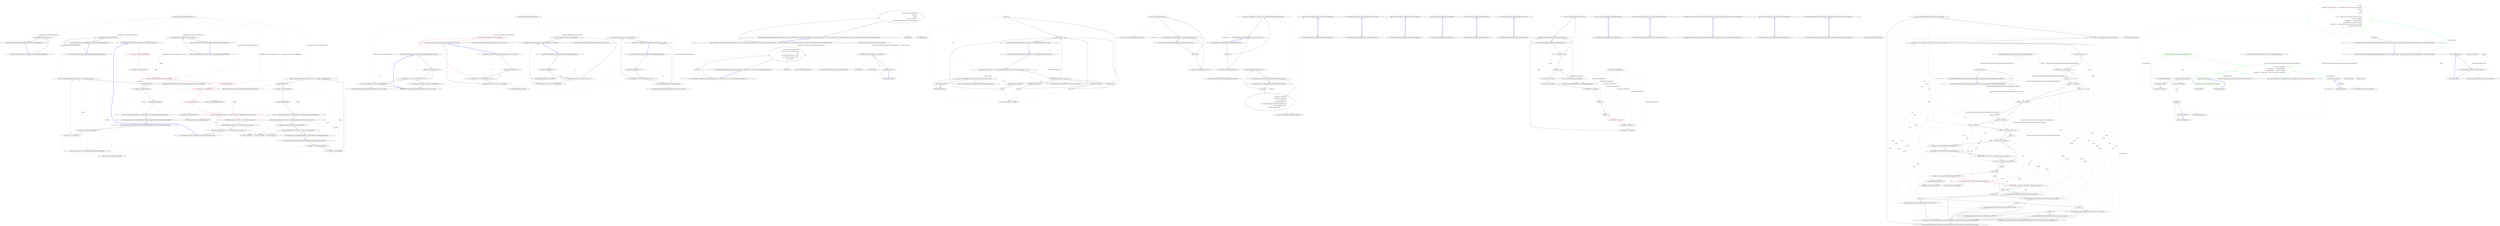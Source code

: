 digraph  {
n52 [label="CommandLine.Tests.Text.VerbsHelpTextFixture", span=""];
n0 [cluster="CommandLine.Tests.Text.VerbsHelpTextFixture.FailedParsingPrintsHelpIndex()", label="Entry CommandLine.Tests.Text.VerbsHelpTextFixture.FailedParsingPrintsHelpIndex()", span="42-42"];
n1 [cluster="CommandLine.Tests.Text.VerbsHelpTextFixture.FailedParsingPrintsHelpIndex()", label="DoCoreTestForIndex(new string[] {})", span="44-44"];
n2 [cluster="CommandLine.Tests.Text.VerbsHelpTextFixture.FailedParsingPrintsHelpIndex()", label="Exit CommandLine.Tests.Text.VerbsHelpTextFixture.FailedParsingPrintsHelpIndex()", span="42-42"];
n3 [cluster="CommandLine.Tests.Text.VerbsHelpTextFixture.DoCoreTestForIndex(string[])", label="Entry CommandLine.Tests.Text.VerbsHelpTextFixture.DoCoreTestForIndex(string[])", span="93-93"];
n4 [cluster="CommandLine.Tests.Text.VerbsHelpTextFixture.RequestingHelpPrintsHelpIndex()", label="Entry CommandLine.Tests.Text.VerbsHelpTextFixture.RequestingHelpPrintsHelpIndex()", span="48-48"];
n5 [cluster="CommandLine.Tests.Text.VerbsHelpTextFixture.RequestingHelpPrintsHelpIndex()", label="DoCoreTestForIndex(new string[] {''help''})", span="50-50"];
n6 [cluster="CommandLine.Tests.Text.VerbsHelpTextFixture.RequestingHelpPrintsHelpIndex()", label="Exit CommandLine.Tests.Text.VerbsHelpTextFixture.RequestingHelpPrintsHelpIndex()", span="48-48"];
n7 [cluster="CommandLine.Tests.Text.VerbsHelpTextFixture.RequestingBadHelpPrintsHelpIndex()", label="Entry CommandLine.Tests.Text.VerbsHelpTextFixture.RequestingBadHelpPrintsHelpIndex()", span="54-54"];
n8 [cluster="CommandLine.Tests.Text.VerbsHelpTextFixture.RequestingBadHelpPrintsHelpIndex()", label="DoCoreTestForIndex(new string[] { ''help'', ''undefined'' })", span="56-56"];
n9 [cluster="CommandLine.Tests.Text.VerbsHelpTextFixture.RequestingBadHelpPrintsHelpIndex()", label="Exit CommandLine.Tests.Text.VerbsHelpTextFixture.RequestingBadHelpPrintsHelpIndex()", span="54-54"];
n10 [cluster="CommandLine.Tests.Text.VerbsHelpTextFixture.FailedVerbParsingPrintsParticularHelpScreen()", label="Entry CommandLine.Tests.Text.VerbsHelpTextFixture.FailedVerbParsingPrintsParticularHelpScreen()", span="60-60"];
n11 [cluster="CommandLine.Tests.Text.VerbsHelpTextFixture.FailedVerbParsingPrintsParticularHelpScreen()", label="var options = new OptionsWithVerbsHelp()", span="62-62"];
n12 [cluster="CommandLine.Tests.Text.VerbsHelpTextFixture.FailedVerbParsingPrintsParticularHelpScreen()", label="var testWriter = new StringWriter()", span="63-63"];
n22 [cluster="CommandLine.Tests.Mocks.OptionsWithVerbsHelp.OptionsWithVerbsHelp()", label="Entry CommandLine.Tests.Mocks.OptionsWithVerbsHelp.OptionsWithVerbsHelp()", span="80-80"];
n13 [cluster="CommandLine.Tests.Text.VerbsHelpTextFixture.FailedVerbParsingPrintsParticularHelpScreen()", label="Result = Parser.ParseArguments(new string[] { ''clone'', ''--no_hardlinks'' }, options, testWriter)", span="64-64"];
n23 [cluster="System.IO.StringWriter.StringWriter()", label="Entry System.IO.StringWriter.StringWriter()", span="0-0"];
n15 [cluster="CommandLine.Tests.Text.VerbsHelpTextFixture.FailedVerbParsingPrintsParticularHelpScreen()", label="var helpText = testWriter.ToString()", span="68-68"];
n14 [cluster="CommandLine.Tests.Text.VerbsHelpTextFixture.FailedVerbParsingPrintsParticularHelpScreen()", label="ResultShouldBeFalse()", span="66-66"];
n24 [cluster="CommandLine.ICommandLineParser.ParseArguments(string[], object, System.IO.TextWriter)", label="Entry CommandLine.ICommandLineParser.ParseArguments(string[], object, System.IO.TextWriter)", span="72-72"];
n25 [cluster="CommandLine.Tests.CommandLineParserBaseFixture.ResultShouldBeFalse()", label="Entry CommandLine.Tests.CommandLineParserBaseFixture.ResultShouldBeFalse()", span="64-64"];
n16 [cluster="CommandLine.Tests.Text.VerbsHelpTextFixture.FailedVerbParsingPrintsParticularHelpScreen()", label="Console.WriteLine(helpText)", span="69-69"];
n26 [cluster="System.IO.StringWriter.ToString()", label="Entry System.IO.StringWriter.ToString()", span="0-0"];
n17 [cluster="CommandLine.Tests.Text.VerbsHelpTextFixture.FailedVerbParsingPrintsParticularHelpScreen()", label="var lines = helpText.Split(new string[] { Environment.NewLine }, StringSplitOptions.RemoveEmptyEntries)", span="70-70"];
n27 [cluster="System.Console.WriteLine(string)", label="Entry System.Console.WriteLine(string)", span="0-0"];
n18 [cluster="CommandLine.Tests.Text.VerbsHelpTextFixture.FailedVerbParsingPrintsParticularHelpScreen()", label="lines[5].Trim().Should().Equal(''--no-hardlinks    Optimize the cloning process from a repository on a local'')", span="72-72"];
n28 [cluster="string.Split(string[], System.StringSplitOptions)", label="Entry string.Split(string[], System.StringSplitOptions)", span="0-0"];
n19 [cluster="CommandLine.Tests.Text.VerbsHelpTextFixture.FailedVerbParsingPrintsParticularHelpScreen()", label="lines[6].Trim().Should().Equal(''filesystem by copying files.'')", span="73-73"];
n20 [cluster="CommandLine.Tests.Text.VerbsHelpTextFixture.FailedVerbParsingPrintsParticularHelpScreen()", label="lines[7].Trim().Should().Equal(''-q, --quiet       Suppress summary message.'')", span="74-74"];
n29 [cluster="string.Trim()", label="Entry string.Trim()", span="0-0"];
n30 [cluster="Unk.Should", label="Entry Unk.Should", span=""];
n31 [cluster="Unk.Equal", label="Entry Unk.Equal", span=""];
n21 [cluster="CommandLine.Tests.Text.VerbsHelpTextFixture.FailedVerbParsingPrintsParticularHelpScreen()", label="Exit CommandLine.Tests.Text.VerbsHelpTextFixture.FailedVerbParsingPrintsParticularHelpScreen()", span="60-60"];
n32 [cluster="CommandLine.Tests.Text.VerbsHelpTextFixture.RequestingHelpOfParticularVerbWithoutInstanceShouldWork()", label="Entry CommandLine.Tests.Text.VerbsHelpTextFixture.RequestingHelpOfParticularVerbWithoutInstanceShouldWork()", span="79-79"];
n33 [cluster="CommandLine.Tests.Text.VerbsHelpTextFixture.RequestingHelpOfParticularVerbWithoutInstanceShouldWork()", label="var options = new OptionsWithVerbsHelp()", span="81-81"];
n34 [cluster="CommandLine.Tests.Text.VerbsHelpTextFixture.RequestingHelpOfParticularVerbWithoutInstanceShouldWork()", label="var testWriter = new StringWriter()", span="82-82"];
n35 [cluster="CommandLine.Tests.Text.VerbsHelpTextFixture.RequestingHelpOfParticularVerbWithoutInstanceShouldWork()", label="Result = Parser.ParseArguments(new string[] {''help'', ''add''}, options, testWriter)", span="83-83"];
n37 [cluster="CommandLine.Tests.Text.VerbsHelpTextFixture.RequestingHelpOfParticularVerbWithoutInstanceShouldWork()", label="var helpText = testWriter.ToString()", span="87-87"];
n36 [cluster="CommandLine.Tests.Text.VerbsHelpTextFixture.RequestingHelpOfParticularVerbWithoutInstanceShouldWork()", label="ResultShouldBeFalse()", span="85-85"];
n38 [cluster="CommandLine.Tests.Text.VerbsHelpTextFixture.RequestingHelpOfParticularVerbWithoutInstanceShouldWork()", label="Console.WriteLine(helpText)", span="88-88"];
n39 [cluster="CommandLine.Tests.Text.VerbsHelpTextFixture.RequestingHelpOfParticularVerbWithoutInstanceShouldWork()", label="var lines = helpText.Split(new string[] { Environment.NewLine }, StringSplitOptions.RemoveEmptyEntries)", span="89-89"];
n40 [cluster="CommandLine.Tests.Text.VerbsHelpTextFixture.RequestingHelpOfParticularVerbWithoutInstanceShouldWork()", label="Exit CommandLine.Tests.Text.VerbsHelpTextFixture.RequestingHelpOfParticularVerbWithoutInstanceShouldWork()", span="79-79"];
n41 [cluster="CommandLine.Tests.Text.VerbsHelpTextFixture.DoCoreTestForIndex(string[])", color=red, community=0, label="29: var options = new OptionsWithVerbsHelp()", span="95-95"];
n43 [cluster="CommandLine.Tests.Text.VerbsHelpTextFixture.DoCoreTestForIndex(string[])", color=red, community=0, label="17: Result = Parser.ParseArguments(args, options, testWriter)", span="97-97"];
n42 [cluster="CommandLine.Tests.Text.VerbsHelpTextFixture.DoCoreTestForIndex(string[])", label="var testWriter = new StringWriter()", span="96-96"];
n45 [cluster="CommandLine.Tests.Text.VerbsHelpTextFixture.DoCoreTestForIndex(string[])", color=red, community=0, label="29: var helpText = testWriter.ToString()", span="101-101"];
n44 [cluster="CommandLine.Tests.Text.VerbsHelpTextFixture.DoCoreTestForIndex(string[])", color=red, community=0, label="29: ResultShouldBeFalse()", span="99-99"];
n46 [cluster="CommandLine.Tests.Text.VerbsHelpTextFixture.DoCoreTestForIndex(string[])", color=red, community=0, label="29: Console.WriteLine(helpText)", span="102-102"];
n47 [cluster="CommandLine.Tests.Text.VerbsHelpTextFixture.DoCoreTestForIndex(string[])", color=red, community=0, label="1: var lines = helpText.Split(new string[] { Environment.NewLine }, StringSplitOptions.RemoveEmptyEntries)", span="103-103"];
n48 [cluster="CommandLine.Tests.Text.VerbsHelpTextFixture.DoCoreTestForIndex(string[])", label="lines[5].Trim().Should().Equal(''add       Add file contents to the index.'')", span="105-105"];
n49 [cluster="CommandLine.Tests.Text.VerbsHelpTextFixture.DoCoreTestForIndex(string[])", label="lines[6].Trim().Should().Equal(''commit    Record changes to the repository.'')", span="106-106"];
n50 [cluster="CommandLine.Tests.Text.VerbsHelpTextFixture.DoCoreTestForIndex(string[])", label="lines[7].Trim().Should().Equal(''clone     Clone a repository into a new directory.'')", span="107-107"];
n51 [cluster="CommandLine.Tests.Text.VerbsHelpTextFixture.DoCoreTestForIndex(string[])", label="Exit CommandLine.Tests.Text.VerbsHelpTextFixture.DoCoreTestForIndex(string[])", span="93-93"];
m0_23 [cluster="Humanizer.Configuration.RomanianFormatter.DateHumanize__minutes_ago(int)", file="FakeOptionsWithSequenceAndSeparator.cs", label="Entry Humanizer.Configuration.RomanianFormatter.DateHumanize__minutes_ago(int)", span="42-42"];
m0_24 [cluster="Humanizer.Configuration.RomanianFormatter.DateHumanize__minutes_ago(int)", file="FakeOptionsWithSequenceAndSeparator.cs", label="Debug.Assert(numberOfMinutes > 1)", span="44-44"];
m0_25 [cluster="Humanizer.Configuration.RomanianFormatter.DateHumanize__minutes_ago(int)", file="FakeOptionsWithSequenceAndSeparator.cs", label="0 < numberOfMinutes % 100 && numberOfMinutes % 100 < 20", span="46-46"];
m0_26 [cluster="Humanizer.Configuration.RomanianFormatter.DateHumanize__minutes_ago(int)", file="FakeOptionsWithSequenceAndSeparator.cs", label="return base.DateHumanize__minutes_ago(numberOfMinutes);", span="48-48"];
m0_27 [cluster="Humanizer.Configuration.RomanianFormatter.DateHumanize__minutes_ago(int)", file="FakeOptionsWithSequenceAndSeparator.cs", label="return string.Format(''acum {0} de minute'', numberOfMinutes);", span="51-51"];
m0_28 [cluster="Humanizer.Configuration.RomanianFormatter.DateHumanize__minutes_ago(int)", file="FakeOptionsWithSequenceAndSeparator.cs", label="Exit Humanizer.Configuration.RomanianFormatter.DateHumanize__minutes_ago(int)", span="42-42"];
m0_22 [cluster="Humanizer.Configuration.DefaultFormatter.DateHumanize__hours_ago(int)", file="FakeOptionsWithSequenceAndSeparator.cs", label="Entry Humanizer.Configuration.DefaultFormatter.DateHumanize__hours_ago(int)", span="11-11"];
m0_7 [cluster="Humanizer.Configuration.DefaultFormatter.DateHumanize__years_ago(int)", file="FakeOptionsWithSequenceAndSeparator.cs", label="Entry Humanizer.Configuration.DefaultFormatter.DateHumanize__years_ago(int)", span="31-31"];
m0_29 [cluster="Humanizer.Configuration.DefaultFormatter.DateHumanize__minutes_ago(int)", file="FakeOptionsWithSequenceAndSeparator.cs", label="Entry Humanizer.Configuration.DefaultFormatter.DateHumanize__minutes_ago(int)", span="16-16"];
m0_9 [cluster="Humanizer.Configuration.RomanianFormatter.DateHumanize__days_ago(int)", file="FakeOptionsWithSequenceAndSeparator.cs", label="Entry Humanizer.Configuration.RomanianFormatter.DateHumanize__days_ago(int)", span="18-18"];
m0_10 [cluster="Humanizer.Configuration.RomanianFormatter.DateHumanize__days_ago(int)", file="FakeOptionsWithSequenceAndSeparator.cs", label="Debug.Assert(numberOfDays > 1)", span="20-20"];
m0_11 [cluster="Humanizer.Configuration.RomanianFormatter.DateHumanize__days_ago(int)", file="FakeOptionsWithSequenceAndSeparator.cs", label="0 < numberOfDays % 100 && numberOfDays % 100 < 20", span="22-22"];
m0_12 [cluster="Humanizer.Configuration.RomanianFormatter.DateHumanize__days_ago(int)", file="FakeOptionsWithSequenceAndSeparator.cs", label="return base.DateHumanize__days_ago(numberOfDays);", span="24-24"];
m0_13 [cluster="Humanizer.Configuration.RomanianFormatter.DateHumanize__days_ago(int)", file="FakeOptionsWithSequenceAndSeparator.cs", label="return string.Format(''acum {0} de zile'', numberOfDays);", span="27-27"];
m0_14 [cluster="Humanizer.Configuration.RomanianFormatter.DateHumanize__days_ago(int)", file="FakeOptionsWithSequenceAndSeparator.cs", label="Exit Humanizer.Configuration.RomanianFormatter.DateHumanize__days_ago(int)", span="18-18"];
m0_15 [cluster="Humanizer.Configuration.DefaultFormatter.DateHumanize__days_ago(int)", file="FakeOptionsWithSequenceAndSeparator.cs", label="Entry Humanizer.Configuration.DefaultFormatter.DateHumanize__days_ago(int)", span="6-6"];
m0_8 [cluster="string.Format(string, object)", file="FakeOptionsWithSequenceAndSeparator.cs", label="Entry string.Format(string, object)", span="0-0"];
m0_0 [cluster="Humanizer.Configuration.RomanianFormatter.DateHumanize__years_ago(int)", file="FakeOptionsWithSequenceAndSeparator.cs", label="Entry Humanizer.Configuration.RomanianFormatter.DateHumanize__years_ago(int)", span="6-6"];
m0_1 [cluster="Humanizer.Configuration.RomanianFormatter.DateHumanize__years_ago(int)", file="FakeOptionsWithSequenceAndSeparator.cs", label="Debug.Assert(numberOfYears > 1)", span="8-8"];
m0_2 [cluster="Humanizer.Configuration.RomanianFormatter.DateHumanize__years_ago(int)", file="FakeOptionsWithSequenceAndSeparator.cs", label="0 < numberOfYears % 100 && numberOfYears % 100 < 20", span="10-10"];
m0_3 [cluster="Humanizer.Configuration.RomanianFormatter.DateHumanize__years_ago(int)", color=red, community=0, file="FakeOptionsWithSequenceAndSeparator.cs", label="25: return base.DateHumanize__years_ago(numberOfYears);", span="12-12"];
m0_4 [cluster="Humanizer.Configuration.RomanianFormatter.DateHumanize__years_ago(int)", file="FakeOptionsWithSequenceAndSeparator.cs", label="return string.Format(''acum {0} de ani'', numberOfYears);", span="15-15"];
m0_5 [cluster="Humanizer.Configuration.RomanianFormatter.DateHumanize__years_ago(int)", file="FakeOptionsWithSequenceAndSeparator.cs", label="Exit Humanizer.Configuration.RomanianFormatter.DateHumanize__years_ago(int)", span="6-6"];
m0_6 [cluster="System.Diagnostics.Debug.Assert(bool)", file="FakeOptionsWithSequenceAndSeparator.cs", label="Entry System.Diagnostics.Debug.Assert(bool)", span="0-0"];
m0_16 [cluster="Humanizer.Configuration.RomanianFormatter.DateHumanize__hours_ago(int)", file="FakeOptionsWithSequenceAndSeparator.cs", label="Entry Humanizer.Configuration.RomanianFormatter.DateHumanize__hours_ago(int)", span="30-30"];
m0_17 [cluster="Humanizer.Configuration.RomanianFormatter.DateHumanize__hours_ago(int)", file="FakeOptionsWithSequenceAndSeparator.cs", label="Debug.Assert(numberOfHours > 1)", span="32-32"];
m0_18 [cluster="Humanizer.Configuration.RomanianFormatter.DateHumanize__hours_ago(int)", file="FakeOptionsWithSequenceAndSeparator.cs", label="0 < numberOfHours%100 && numberOfHours%100 < 20", span="34-34"];
m0_19 [cluster="Humanizer.Configuration.RomanianFormatter.DateHumanize__hours_ago(int)", file="FakeOptionsWithSequenceAndSeparator.cs", label="return base.DateHumanize__hours_ago(numberOfHours);", span="36-36"];
m0_20 [cluster="Humanizer.Configuration.RomanianFormatter.DateHumanize__hours_ago(int)", file="FakeOptionsWithSequenceAndSeparator.cs", label="return string.Format(''acum {0} de ore'', numberOfHours);", span="39-39"];
m0_21 [cluster="Humanizer.Configuration.RomanianFormatter.DateHumanize__hours_ago(int)", file="FakeOptionsWithSequenceAndSeparator.cs", label="Exit Humanizer.Configuration.RomanianFormatter.DateHumanize__hours_ago(int)", span="30-30"];
m0_30 [file="FakeOptionsWithSequenceAndSeparator.cs", label="Humanizer.Configuration.RomanianFormatter", span=""];
m1_5 [cluster="Unk.>", file="HelpText.cs", label="Entry Unk.>", span=""];
m1_43 [cluster="System.Action<T>.Invoke(T)", file="HelpText.cs", label="Entry System.Action<T>.Invoke(T)", span="0-0"];
m1_6 [cluster="Unk.Any", file="HelpText.cs", label="Entry Unk.Any", span=""];
m1_23 [cluster="Unk.Where", file="HelpText.cs", label="Entry Unk.Where", span=""];
m1_29 [cluster="CommandLine.Core.ReflectionExtensions.SetValue<T>(System.Reflection.PropertyInfo, T, object)", file="HelpText.cs", label="Entry CommandLine.Core.ReflectionExtensions.SetValue<T>(System.Reflection.PropertyInfo, T, object)", span="55-55"];
m1_30 [cluster="CommandLine.Core.ReflectionExtensions.SetValue<T>(System.Reflection.PropertyInfo, T, object)", file="HelpText.cs", label="Action<Exception> fail = inner => { throw new ApplicationException(''Cannot set value to target instance.'', inner); }", span="57-57"];
m1_31 [cluster="CommandLine.Core.ReflectionExtensions.SetValue<T>(System.Reflection.PropertyInfo, T, object)", file="HelpText.cs", label="property.SetValue(instance, value, null)", span="61-61"];
m1_40 [cluster="CommandLine.Core.ReflectionExtensions.SetValue<T>(System.Reflection.PropertyInfo, T, object)", file="HelpText.cs", label="return instance;", span="80-80"];
m1_33 [cluster="CommandLine.Core.ReflectionExtensions.SetValue<T>(System.Reflection.PropertyInfo, T, object)", file="HelpText.cs", label="fail(e)", span="65-65"];
m1_35 [cluster="CommandLine.Core.ReflectionExtensions.SetValue<T>(System.Reflection.PropertyInfo, T, object)", file="HelpText.cs", label="fail(e)", span="69-69"];
m1_37 [cluster="CommandLine.Core.ReflectionExtensions.SetValue<T>(System.Reflection.PropertyInfo, T, object)", file="HelpText.cs", label="fail(e)", span="73-73"];
m1_39 [cluster="CommandLine.Core.ReflectionExtensions.SetValue<T>(System.Reflection.PropertyInfo, T, object)", file="HelpText.cs", label="fail(e)", span="77-77"];
m1_32 [cluster="CommandLine.Core.ReflectionExtensions.SetValue<T>(System.Reflection.PropertyInfo, T, object)", file="HelpText.cs", label=TargetException, span="63-63"];
m1_34 [cluster="CommandLine.Core.ReflectionExtensions.SetValue<T>(System.Reflection.PropertyInfo, T, object)", file="HelpText.cs", label=TargetParameterCountException, span="67-67"];
m1_36 [cluster="CommandLine.Core.ReflectionExtensions.SetValue<T>(System.Reflection.PropertyInfo, T, object)", file="HelpText.cs", label=MethodAccessException, span="71-71"];
m1_38 [cluster="CommandLine.Core.ReflectionExtensions.SetValue<T>(System.Reflection.PropertyInfo, T, object)", file="HelpText.cs", label=TargetInvocationException, span="75-75"];
m1_41 [cluster="CommandLine.Core.ReflectionExtensions.SetValue<T>(System.Reflection.PropertyInfo, T, object)", file="HelpText.cs", label="Exit CommandLine.Core.ReflectionExtensions.SetValue<T>(System.Reflection.PropertyInfo, T, object)", span="55-55"];
m1_47 [cluster="System.ApplicationException.ApplicationException(string, System.Exception)", file="HelpText.cs", label="Entry System.ApplicationException.ApplicationException(string, System.Exception)", span="0-0"];
m1_53 [cluster="System.Array.CreateInstance(System.Type, int)", file="HelpText.cs", label="Entry System.Array.CreateInstance(System.Type, int)", span="0-0"];
m1_7 [cluster="Unk.selector", file="HelpText.cs", label="Entry Unk.selector", span=""];
m1_44 [cluster="lambda expression", file="HelpText.cs", label="Entry lambda expression", span="57-57"];
m1_26 [cluster="lambda expression", file="HelpText.cs", label="specProp.Property.SetValue(current, selector(specProp))", span="52-52"];
m1_25 [cluster="lambda expression", file="HelpText.cs", label="Entry lambda expression", span="51-52"];
m1_27 [cluster="lambda expression", file="HelpText.cs", label="Exit lambda expression", span="51-52"];
m1_45 [cluster="lambda expression", file="HelpText.cs", label="throw new ApplicationException(''Cannot set value to target instance.'', inner);", span="57-57"];
m1_46 [cluster="lambda expression", file="HelpText.cs", label="Exit lambda expression", span="57-57"];
m1_42 [cluster="System.Reflection.PropertyInfo.SetValue(object, object, object[])", file="HelpText.cs", label="Entry System.Reflection.PropertyInfo.SetValue(object, object, object[])", span="0-0"];
m1_14 [cluster="System.Type.IsAssignableFrom(System.Type)", file="HelpText.cs", label="Entry System.Type.IsAssignableFrom(System.Type)", span="0-0"];
m1_3 [cluster="System.Type.GetProperties()", file="HelpText.cs", label="Entry System.Type.GetProperties()", span="0-0"];
m1_0 [cluster="CommandLine.Core.ReflectionExtensions.GetSpecifications<T>(System.Type, System.Func<System.Reflection.PropertyInfo, T>)", file="HelpText.cs", label="Entry CommandLine.Core.ReflectionExtensions.GetSpecifications<T>(System.Type, System.Func<System.Reflection.PropertyInfo, T>)", span="12-12"];
m1_1 [cluster="CommandLine.Core.ReflectionExtensions.GetSpecifications<T>(System.Type, System.Func<System.Reflection.PropertyInfo, T>)", file="HelpText.cs", label="return from pi in type.GetProperties()\r\n                   let attrs = pi.GetCustomAttributes(true)\r\n                   where\r\n                        attrs.OfType<OptionAttribute>().Any() ||\r\n                        attrs.OfType<ValueAttribute>().Any()\r\n                   select selector(pi);", span="14-19"];
m1_2 [cluster="CommandLine.Core.ReflectionExtensions.GetSpecifications<T>(System.Type, System.Func<System.Reflection.PropertyInfo, T>)", file="HelpText.cs", label="Exit CommandLine.Core.ReflectionExtensions.GetSpecifications<T>(System.Type, System.Func<System.Reflection.PropertyInfo, T>)", span="12-12"];
m1_4 [cluster="System.Reflection.MemberInfo.GetCustomAttributes(bool)", file="HelpText.cs", label="Entry System.Reflection.MemberInfo.GetCustomAttributes(bool)", span="0-0"];
m1_24 [cluster="Unk.Aggregate", file="HelpText.cs", label="Entry Unk.Aggregate", span=""];
m1_48 [cluster="CommandLine.Core.ReflectionExtensions.CreateEmptyArray(System.Type)", file="HelpText.cs", label="Entry CommandLine.Core.ReflectionExtensions.CreateEmptyArray(System.Type)", span="83-83"];
m1_49 [cluster="CommandLine.Core.ReflectionExtensions.CreateEmptyArray(System.Type)", file="HelpText.cs", label="type == null", span="85-85"];
m1_51 [cluster="CommandLine.Core.ReflectionExtensions.CreateEmptyArray(System.Type)", file="HelpText.cs", label="return Array.CreateInstance(type, 0);", span="87-87"];
m1_50 [cluster="CommandLine.Core.ReflectionExtensions.CreateEmptyArray(System.Type)", file="HelpText.cs", label="throw new ArgumentNullException(''type'');", span="85-85"];
m1_52 [cluster="CommandLine.Core.ReflectionExtensions.CreateEmptyArray(System.Type)", file="HelpText.cs", label="Exit CommandLine.Core.ReflectionExtensions.CreateEmptyArray(System.Type)", span="83-83"];
m1_20 [cluster="CommandLine.Core.ReflectionExtensions.SetProperties<T>(T, System.Collections.Generic.IEnumerable<CommandLine.Core.SpecificationProperty>, System.Func<CommandLine.Core.SpecificationProperty, bool>, System.Func<CommandLine.Core.SpecificationProperty, object>)", file="HelpText.cs", label="Entry CommandLine.Core.ReflectionExtensions.SetProperties<T>(T, System.Collections.Generic.IEnumerable<CommandLine.Core.SpecificationProperty>, System.Func<CommandLine.Core.SpecificationProperty, bool>, System.Func<CommandLine.Core.SpecificationProperty, object>)", span="42-42"];
m1_21 [cluster="CommandLine.Core.ReflectionExtensions.SetProperties<T>(T, System.Collections.Generic.IEnumerable<CommandLine.Core.SpecificationProperty>, System.Func<CommandLine.Core.SpecificationProperty, bool>, System.Func<CommandLine.Core.SpecificationProperty, object>)", file="HelpText.cs", label="return specProps.Where(predicate)\r\n                .Aggregate(\r\n                    instance,\r\n                    (current, specProp) =>\r\n                        specProp.Property.SetValue(current, selector(specProp)));", span="48-52"];
m1_22 [cluster="CommandLine.Core.ReflectionExtensions.SetProperties<T>(T, System.Collections.Generic.IEnumerable<CommandLine.Core.SpecificationProperty>, System.Func<CommandLine.Core.SpecificationProperty, bool>, System.Func<CommandLine.Core.SpecificationProperty, object>)", file="HelpText.cs", label="Exit CommandLine.Core.ReflectionExtensions.SetProperties<T>(T, System.Collections.Generic.IEnumerable<CommandLine.Core.SpecificationProperty>, System.Func<CommandLine.Core.SpecificationProperty, bool>, System.Func<CommandLine.Core.SpecificationProperty, object>)", span="42-42"];
m1_28 [cluster="Unk.SetValue", file="HelpText.cs", label="Entry Unk.SetValue", span=""];
m1_8 [cluster="CommandLine.Core.ReflectionExtensions.ToDescriptorKind(System.Type)", file="HelpText.cs", label="Entry CommandLine.Core.ReflectionExtensions.ToDescriptorKind(System.Type)", span="22-22"];
m1_9 [cluster="CommandLine.Core.ReflectionExtensions.ToDescriptorKind(System.Type)", file="HelpText.cs", label="type == null", span="24-24"];
m1_11 [cluster="CommandLine.Core.ReflectionExtensions.ToDescriptorKind(System.Type)", file="HelpText.cs", label="return type == typeof(bool)\r\n                       ? TypeDescriptorKind.Boolean\r\n                       : type == typeof(string)\r\n                             ? TypeDescriptorKind.Scalar\r\n                             : type.IsArray || typeof(IEnumerable).IsAssignableFrom(type)\r\n                                   ? TypeDescriptorKind.Sequence\r\n                                   : TypeDescriptorKind.Scalar;", span="26-32"];
m1_10 [cluster="CommandLine.Core.ReflectionExtensions.ToDescriptorKind(System.Type)", file="HelpText.cs", label="throw new ArgumentNullException(''type'');", span="24-24"];
m1_12 [cluster="CommandLine.Core.ReflectionExtensions.ToDescriptorKind(System.Type)", file="HelpText.cs", label="Exit CommandLine.Core.ReflectionExtensions.ToDescriptorKind(System.Type)", span="22-22"];
m1_13 [cluster="System.ArgumentNullException.ArgumentNullException(string)", file="HelpText.cs", label="Entry System.ArgumentNullException.ArgumentNullException(string)", span="0-0"];
m1_15 [cluster="CommandLine.Core.ReflectionExtensions.IsScalar(System.Type)", file="HelpText.cs", label="Entry CommandLine.Core.ReflectionExtensions.IsScalar(System.Type)", span="35-35"];
m1_16 [cluster="CommandLine.Core.ReflectionExtensions.IsScalar(System.Type)", file="HelpText.cs", label="type == null", span="37-37"];
m1_18 [cluster="CommandLine.Core.ReflectionExtensions.IsScalar(System.Type)", file="HelpText.cs", label="return type == typeof(string) || !type.IsArray && !typeof(IEnumerable).IsAssignableFrom(type);", span="39-39"];
m1_17 [cluster="CommandLine.Core.ReflectionExtensions.IsScalar(System.Type)", file="HelpText.cs", label="throw new ArgumentNullException(''type'');", span="37-37"];
m1_19 [cluster="CommandLine.Core.ReflectionExtensions.IsScalar(System.Type)", file="HelpText.cs", label="Exit CommandLine.Core.ReflectionExtensions.IsScalar(System.Type)", span="35-35"];
m1_54 [file="HelpText.cs", label="System.Func<CommandLine.Core.SpecificationProperty, object>", span=""];
m2_2 [cluster="CommandLine.OptionArrayAttribute.OptionArrayAttribute(string)", file="NameLookup.cs", label="Entry CommandLine.OptionArrayAttribute.OptionArrayAttribute(string)", span="46-46"];
m2_3 [cluster="CommandLine.OptionArrayAttribute.OptionArrayAttribute(string)", file="NameLookup.cs", label="Exit CommandLine.OptionArrayAttribute.OptionArrayAttribute(string)", span="46-46"];
m2_4 [cluster="CommandLine.OptionArrayAttribute.OptionArrayAttribute(char, string)", file="NameLookup.cs", label="Entry CommandLine.OptionArrayAttribute.OptionArrayAttribute(char, string)", span="53-53"];
m2_5 [cluster="CommandLine.OptionArrayAttribute.OptionArrayAttribute(char, string)", file="NameLookup.cs", label="Exit CommandLine.OptionArrayAttribute.OptionArrayAttribute(char, string)", span="53-53"];
m2_0 [cluster="CommandLine.OptionArrayAttribute.OptionArrayAttribute(char)", file="NameLookup.cs", label="Entry CommandLine.OptionArrayAttribute.OptionArrayAttribute(char)", span="40-40"];
m2_1 [cluster="CommandLine.OptionArrayAttribute.OptionArrayAttribute(char)", file="NameLookup.cs", label="Exit CommandLine.OptionArrayAttribute.OptionArrayAttribute(char)", span="40-40"];
m4_15 [cluster="CommandLine.OptionAttribute.OptionAttribute()", file="OptionAttribute.cs", label="Entry CommandLine.OptionAttribute.OptionAttribute()", span="42-42"];
m4_16 [cluster="CommandLine.OptionAttribute.OptionAttribute()", file="OptionAttribute.cs", label="Exit CommandLine.OptionAttribute.OptionAttribute()", span="42-42"];
m4_21 [cluster="CommandLine.OptionAttribute.OptionAttribute(char)", file="OptionAttribute.cs", label="Entry CommandLine.OptionAttribute.OptionAttribute(char)", span="70-70"];
m4_22 [cluster="CommandLine.OptionAttribute.OptionAttribute(char)", file="OptionAttribute.cs", label="Exit CommandLine.OptionAttribute.OptionAttribute(char)", span="70-70"];
m4_19 [cluster="CommandLine.OptionAttribute.OptionAttribute(char, string)", file="OptionAttribute.cs", label="Entry CommandLine.OptionAttribute.OptionAttribute(char, string)", span="61-61"];
m4_20 [cluster="CommandLine.OptionAttribute.OptionAttribute(char, string)", file="OptionAttribute.cs", label="Exit CommandLine.OptionAttribute.OptionAttribute(char, string)", span="61-61"];
m4_14 [cluster="System.ArgumentNullException.ArgumentNullException(string)", file="OptionAttribute.cs", label="Entry System.ArgumentNullException.ArgumentNullException(string)", span="0-0"];
m4_0 [cluster="CommandLine.OptionAttribute.OptionAttribute(string, string)", file="OptionAttribute.cs", label="Entry CommandLine.OptionAttribute.OptionAttribute(string, string)", span="23-23"];
m4_1 [cluster="CommandLine.OptionAttribute.OptionAttribute(string, string)", file="OptionAttribute.cs", label="shortName == null", span="25-25"];
m4_3 [cluster="CommandLine.OptionAttribute.OptionAttribute(string, string)", file="OptionAttribute.cs", label="longName == null", span="26-26"];
m4_5 [cluster="CommandLine.OptionAttribute.OptionAttribute(string, string)", file="OptionAttribute.cs", label="this.shortName = shortName", span="28-28"];
m4_6 [cluster="CommandLine.OptionAttribute.OptionAttribute(string, string)", file="OptionAttribute.cs", label="this.longName = longName", span="29-29"];
m4_2 [cluster="CommandLine.OptionAttribute.OptionAttribute(string, string)", file="OptionAttribute.cs", label="throw new ArgumentNullException(''shortName'');", span="25-25"];
m4_4 [cluster="CommandLine.OptionAttribute.OptionAttribute(string, string)", file="OptionAttribute.cs", label="throw new ArgumentNullException(''longName'');", span="26-26"];
m4_7 [cluster="CommandLine.OptionAttribute.OptionAttribute(string, string)", file="OptionAttribute.cs", label="this.setName = string.Empty", span="30-30"];
m4_8 [cluster="CommandLine.OptionAttribute.OptionAttribute(string, string)", file="OptionAttribute.cs", label="this.min = -1", span="31-31"];
m4_9 [cluster="CommandLine.OptionAttribute.OptionAttribute(string, string)", file="OptionAttribute.cs", label="this.max = -1", span="32-32"];
m4_10 [cluster="CommandLine.OptionAttribute.OptionAttribute(string, string)", color=red, community=0, file="OptionAttribute.cs", label="8: this.separator = string.Empty", span="33-33"];
m4_11 [cluster="CommandLine.OptionAttribute.OptionAttribute(string, string)", file="OptionAttribute.cs", label="this.helpText = string.Empty", span="34-34"];
m4_12 [cluster="CommandLine.OptionAttribute.OptionAttribute(string, string)", file="OptionAttribute.cs", label="this.metaValue = string.Empty", span="35-35"];
m4_13 [cluster="CommandLine.OptionAttribute.OptionAttribute(string, string)", file="OptionAttribute.cs", label="Exit CommandLine.OptionAttribute.OptionAttribute(string, string)", span="23-23"];
m4_17 [cluster="CommandLine.OptionAttribute.OptionAttribute(string)", file="OptionAttribute.cs", label="Entry CommandLine.OptionAttribute.OptionAttribute(string)", span="51-51"];
m4_18 [cluster="CommandLine.OptionAttribute.OptionAttribute(string)", file="OptionAttribute.cs", label="Exit CommandLine.OptionAttribute.OptionAttribute(string)", span="51-51"];
m4_23 [file="OptionAttribute.cs", label="CommandLine.OptionAttribute", span=""];
m5_4 [cluster="Humanizer.Localisation.Formatters.IFormatter.TimeSpanHumanize_Zero()", file="OptionMapperTests.cs", label="Entry Humanizer.Localisation.Formatters.IFormatter.TimeSpanHumanize_Zero()", span="28-28"];
m5_5 [cluster="Humanizer.Localisation.Formatters.IFormatter.TimeSpanHumanize_Zero()", file="OptionMapperTests.cs", label="Exit Humanizer.Localisation.Formatters.IFormatter.TimeSpanHumanize_Zero()", span="28-28"];
m5_2 [cluster="Humanizer.Localisation.Formatters.IFormatter.DateHumanize(Humanizer.Localisation.TimeUnit, Humanizer.Localisation.Tense, int)", file="OptionMapperTests.cs", label="Entry Humanizer.Localisation.Formatters.IFormatter.DateHumanize(Humanizer.Localisation.TimeUnit, Humanizer.Localisation.Tense, int)", span="22-22"];
m5_3 [cluster="Humanizer.Localisation.Formatters.IFormatter.DateHumanize(Humanizer.Localisation.TimeUnit, Humanizer.Localisation.Tense, int)", file="OptionMapperTests.cs", label="Exit Humanizer.Localisation.Formatters.IFormatter.DateHumanize(Humanizer.Localisation.TimeUnit, Humanizer.Localisation.Tense, int)", span="22-22"];
m5_0 [cluster="Humanizer.Localisation.Formatters.IFormatter.DateHumanize_Now()", file="OptionMapperTests.cs", label="Entry Humanizer.Localisation.Formatters.IFormatter.DateHumanize_Now()", span="13-13"];
m5_1 [cluster="Humanizer.Localisation.Formatters.IFormatter.DateHumanize_Now()", file="OptionMapperTests.cs", label="Exit Humanizer.Localisation.Formatters.IFormatter.DateHumanize_Now()", span="13-13"];
m5_6 [cluster="Humanizer.Localisation.Formatters.IFormatter.TimeSpanHumanize(Humanizer.Localisation.TimeUnit, int)", file="OptionMapperTests.cs", label="Entry Humanizer.Localisation.Formatters.IFormatter.TimeSpanHumanize(Humanizer.Localisation.TimeUnit, int)", span="36-36"];
m5_7 [cluster="Humanizer.Localisation.Formatters.IFormatter.TimeSpanHumanize(Humanizer.Localisation.TimeUnit, int)", file="OptionMapperTests.cs", label="Exit Humanizer.Localisation.Formatters.IFormatter.TimeSpanHumanize(Humanizer.Localisation.TimeUnit, int)", span="36-36"];
m6_42 [cluster="System.TimeSpan.TimeSpan(long)", file="OptionSpecification.cs", label="Entry System.TimeSpan.TimeSpan(long)", span="0-0"];
m6_0 [cluster="Humanizer.DateTimeHumanizeStrategy.PrecisionDateTimeHumanizeStrategy.PrecisionDateTimeHumanizeStrategy(double)", file="OptionSpecification.cs", label="Entry Humanizer.DateTimeHumanizeStrategy.PrecisionDateTimeHumanizeStrategy.PrecisionDateTimeHumanizeStrategy(double)", span="17-17"];
m6_1 [cluster="Humanizer.DateTimeHumanizeStrategy.PrecisionDateTimeHumanizeStrategy.PrecisionDateTimeHumanizeStrategy(double)", file="OptionSpecification.cs", label="_precision = precision", span="19-19"];
m6_2 [cluster="Humanizer.DateTimeHumanizeStrategy.PrecisionDateTimeHumanizeStrategy.PrecisionDateTimeHumanizeStrategy(double)", file="OptionSpecification.cs", label="Exit Humanizer.DateTimeHumanizeStrategy.PrecisionDateTimeHumanizeStrategy.PrecisionDateTimeHumanizeStrategy(double)", span="17-17"];
m6_45 [cluster="System.Convert.ToInt32(double)", file="OptionSpecification.cs", label="Entry System.Convert.ToInt32(double)", span="0-0"];
m6_46 [cluster="System.Math.Ceiling(double)", file="OptionSpecification.cs", label="Entry System.Math.Ceiling(double)", span="0-0"];
m6_44 [cluster="System.Math.Floor(double)", file="OptionSpecification.cs", label="Entry System.Math.Floor(double)", span="0-0"];
m6_3 [cluster="Humanizer.DateTimeHumanizeStrategy.PrecisionDateTimeHumanizeStrategy.Humanize(System.DateTime, System.DateTime)", file="OptionSpecification.cs", label="Entry Humanizer.DateTimeHumanizeStrategy.PrecisionDateTimeHumanizeStrategy.Humanize(System.DateTime, System.DateTime)", span="28-28"];
m6_4 [cluster="Humanizer.DateTimeHumanizeStrategy.PrecisionDateTimeHumanizeStrategy.Humanize(System.DateTime, System.DateTime)", file="OptionSpecification.cs", label="var ts = new TimeSpan(Math.Abs(comparisonBase.Ticks - input.Ticks))", span="30-30"];
m6_5 [cluster="Humanizer.DateTimeHumanizeStrategy.PrecisionDateTimeHumanizeStrategy.Humanize(System.DateTime, System.DateTime)", file="OptionSpecification.cs", label="var tense = input > comparisonBase ? Tense.Future : Tense.Past", span="31-31"];
m6_6 [cluster="Humanizer.DateTimeHumanizeStrategy.PrecisionDateTimeHumanizeStrategy.Humanize(System.DateTime, System.DateTime)", file="OptionSpecification.cs", label="int seconds = ts.Seconds, minutes = ts.Minutes, hours = ts.Hours, days = ts.Days", span="33-33"];
m6_29 [cluster="Humanizer.DateTimeHumanizeStrategy.PrecisionDateTimeHumanizeStrategy.Humanize(System.DateTime, System.DateTime)", file="OptionSpecification.cs", label="return Configurator.Formatter.DateHumanize(TimeUnit.Year, tense, years);", span="61-61"];
m6_31 [cluster="Humanizer.DateTimeHumanizeStrategy.PrecisionDateTimeHumanizeStrategy.Humanize(System.DateTime, System.DateTime)", file="OptionSpecification.cs", label="return Configurator.Formatter.DateHumanize(TimeUnit.Month, tense, months);", span="62-62"];
m6_33 [cluster="Humanizer.DateTimeHumanizeStrategy.PrecisionDateTimeHumanizeStrategy.Humanize(System.DateTime, System.DateTime)", file="OptionSpecification.cs", label="return Configurator.Formatter.DateHumanize(TimeUnit.Day, tense, days);", span="63-63"];
m6_35 [cluster="Humanizer.DateTimeHumanizeStrategy.PrecisionDateTimeHumanizeStrategy.Humanize(System.DateTime, System.DateTime)", file="OptionSpecification.cs", label="return Configurator.Formatter.DateHumanize(TimeUnit.Hour, tense, hours);", span="64-64"];
m6_37 [cluster="Humanizer.DateTimeHumanizeStrategy.PrecisionDateTimeHumanizeStrategy.Humanize(System.DateTime, System.DateTime)", file="OptionSpecification.cs", label="return Configurator.Formatter.DateHumanize(TimeUnit.Minute, tense, minutes);", span="65-65"];
m6_39 [cluster="Humanizer.DateTimeHumanizeStrategy.PrecisionDateTimeHumanizeStrategy.Humanize(System.DateTime, System.DateTime)", file="OptionSpecification.cs", label="return Configurator.Formatter.DateHumanize(TimeUnit.Second, tense, seconds);", span="66-66"];
m6_40 [cluster="Humanizer.DateTimeHumanizeStrategy.PrecisionDateTimeHumanizeStrategy.Humanize(System.DateTime, System.DateTime)", file="OptionSpecification.cs", label="return Configurator.Formatter.DateHumanize(TimeUnit.Millisecond, tense, 0);", span="67-67"];
m6_7 [cluster="Humanizer.DateTimeHumanizeStrategy.PrecisionDateTimeHumanizeStrategy.Humanize(System.DateTime, System.DateTime)", file="OptionSpecification.cs", label="int years = 0, months = 0", span="34-34"];
m6_8 [cluster="Humanizer.DateTimeHumanizeStrategy.PrecisionDateTimeHumanizeStrategy.Humanize(System.DateTime, System.DateTime)", file="OptionSpecification.cs", label="ts.Milliseconds >= 999 * _precision", span="37-37"];
m6_9 [cluster="Humanizer.DateTimeHumanizeStrategy.PrecisionDateTimeHumanizeStrategy.Humanize(System.DateTime, System.DateTime)", file="OptionSpecification.cs", label="seconds += 1", span="37-37"];
m6_10 [cluster="Humanizer.DateTimeHumanizeStrategy.PrecisionDateTimeHumanizeStrategy.Humanize(System.DateTime, System.DateTime)", file="OptionSpecification.cs", label="seconds >= 59 * _precision", span="38-38"];
m6_11 [cluster="Humanizer.DateTimeHumanizeStrategy.PrecisionDateTimeHumanizeStrategy.Humanize(System.DateTime, System.DateTime)", file="OptionSpecification.cs", label="minutes += 1", span="38-38"];
m6_12 [cluster="Humanizer.DateTimeHumanizeStrategy.PrecisionDateTimeHumanizeStrategy.Humanize(System.DateTime, System.DateTime)", file="OptionSpecification.cs", label="minutes >= 59 * _precision", span="39-39"];
m6_13 [cluster="Humanizer.DateTimeHumanizeStrategy.PrecisionDateTimeHumanizeStrategy.Humanize(System.DateTime, System.DateTime)", file="OptionSpecification.cs", label="hours += 1", span="39-39"];
m6_14 [cluster="Humanizer.DateTimeHumanizeStrategy.PrecisionDateTimeHumanizeStrategy.Humanize(System.DateTime, System.DateTime)", file="OptionSpecification.cs", label="hours >= 23 * _precision", span="40-40"];
m6_15 [cluster="Humanizer.DateTimeHumanizeStrategy.PrecisionDateTimeHumanizeStrategy.Humanize(System.DateTime, System.DateTime)", file="OptionSpecification.cs", label="days += 1", span="40-40"];
m6_16 [cluster="Humanizer.DateTimeHumanizeStrategy.PrecisionDateTimeHumanizeStrategy.Humanize(System.DateTime, System.DateTime)", file="OptionSpecification.cs", label="days >= 30 * _precision & days <= 31", span="43-43"];
m6_18 [cluster="Humanizer.DateTimeHumanizeStrategy.PrecisionDateTimeHumanizeStrategy.Humanize(System.DateTime, System.DateTime)", file="OptionSpecification.cs", label="days > 31 && days < 365 * _precision", span="44-44"];
m6_19 [cluster="Humanizer.DateTimeHumanizeStrategy.PrecisionDateTimeHumanizeStrategy.Humanize(System.DateTime, System.DateTime)", file="OptionSpecification.cs", label="int factor = Convert.ToInt32(Math.Floor((double)days / 30))", span="46-46"];
m6_20 [cluster="Humanizer.DateTimeHumanizeStrategy.PrecisionDateTimeHumanizeStrategy.Humanize(System.DateTime, System.DateTime)", file="OptionSpecification.cs", label="int maxMonths = Convert.ToInt32(Math.Ceiling((double)days / 30))", span="47-47"];
m6_21 [cluster="Humanizer.DateTimeHumanizeStrategy.PrecisionDateTimeHumanizeStrategy.Humanize(System.DateTime, System.DateTime)", file="OptionSpecification.cs", label="months = (days >= 30 * (factor + _precision)) ? maxMonths : maxMonths - 1", span="48-48"];
m6_22 [cluster="Humanizer.DateTimeHumanizeStrategy.PrecisionDateTimeHumanizeStrategy.Humanize(System.DateTime, System.DateTime)", file="OptionSpecification.cs", label="days >= 365 * _precision && days <= 366", span="52-52"];
m6_24 [cluster="Humanizer.DateTimeHumanizeStrategy.PrecisionDateTimeHumanizeStrategy.Humanize(System.DateTime, System.DateTime)", file="OptionSpecification.cs", label="days > 365", span="53-53"];
m6_25 [cluster="Humanizer.DateTimeHumanizeStrategy.PrecisionDateTimeHumanizeStrategy.Humanize(System.DateTime, System.DateTime)", file="OptionSpecification.cs", label="int factor = Convert.ToInt32(Math.Floor((double)days / 365))", span="55-55"];
m6_26 [cluster="Humanizer.DateTimeHumanizeStrategy.PrecisionDateTimeHumanizeStrategy.Humanize(System.DateTime, System.DateTime)", color=red, community=0, file="OptionSpecification.cs", label="31: int maxMonths = Convert.ToInt32(Math.Ceiling((double)days / 365))", span="56-56"];
m6_27 [cluster="Humanizer.DateTimeHumanizeStrategy.PrecisionDateTimeHumanizeStrategy.Humanize(System.DateTime, System.DateTime)", file="OptionSpecification.cs", label="years = (days >= 365 * (factor + _precision)) ? maxMonths : maxMonths - 1", span="57-57"];
m6_32 [cluster="Humanizer.DateTimeHumanizeStrategy.PrecisionDateTimeHumanizeStrategy.Humanize(System.DateTime, System.DateTime)", file="OptionSpecification.cs", label="days > 0", span="63-63"];
m6_34 [cluster="Humanizer.DateTimeHumanizeStrategy.PrecisionDateTimeHumanizeStrategy.Humanize(System.DateTime, System.DateTime)", file="OptionSpecification.cs", label="hours > 0", span="64-64"];
m6_36 [cluster="Humanizer.DateTimeHumanizeStrategy.PrecisionDateTimeHumanizeStrategy.Humanize(System.DateTime, System.DateTime)", file="OptionSpecification.cs", label="minutes > 0", span="65-65"];
m6_38 [cluster="Humanizer.DateTimeHumanizeStrategy.PrecisionDateTimeHumanizeStrategy.Humanize(System.DateTime, System.DateTime)", file="OptionSpecification.cs", label="seconds > 0", span="66-66"];
m6_28 [cluster="Humanizer.DateTimeHumanizeStrategy.PrecisionDateTimeHumanizeStrategy.Humanize(System.DateTime, System.DateTime)", file="OptionSpecification.cs", label="years > 0", span="61-61"];
m6_30 [cluster="Humanizer.DateTimeHumanizeStrategy.PrecisionDateTimeHumanizeStrategy.Humanize(System.DateTime, System.DateTime)", file="OptionSpecification.cs", label="months > 0", span="62-62"];
m6_17 [cluster="Humanizer.DateTimeHumanizeStrategy.PrecisionDateTimeHumanizeStrategy.Humanize(System.DateTime, System.DateTime)", file="OptionSpecification.cs", label="months = 1", span="43-43"];
m6_23 [cluster="Humanizer.DateTimeHumanizeStrategy.PrecisionDateTimeHumanizeStrategy.Humanize(System.DateTime, System.DateTime)", file="OptionSpecification.cs", label="years = 1", span="52-52"];
m6_41 [cluster="Humanizer.DateTimeHumanizeStrategy.PrecisionDateTimeHumanizeStrategy.Humanize(System.DateTime, System.DateTime)", file="OptionSpecification.cs", label="Exit Humanizer.DateTimeHumanizeStrategy.PrecisionDateTimeHumanizeStrategy.Humanize(System.DateTime, System.DateTime)", span="28-28"];
m6_47 [cluster="Humanizer.Localisation.Formatters.IFormatter.DateHumanize(Humanizer.Localisation.TimeUnit, Humanizer.Localisation.Tense, int)", file="OptionSpecification.cs", label="Entry Humanizer.Localisation.Formatters.IFormatter.DateHumanize(Humanizer.Localisation.TimeUnit, Humanizer.Localisation.Tense, int)", span="22-22"];
m6_43 [cluster="System.Math.Abs(long)", file="OptionSpecification.cs", label="Entry System.Math.Abs(long)", span="0-0"];
m6_48 [file="OptionSpecification.cs", label="Humanizer.DateTimeHumanizeStrategy.PrecisionDateTimeHumanizeStrategy", span=""];
m7_16 [cluster="Unk.Create", file="TokenizerTests.cs", label="Entry Unk.Create", span=""];
m7_4 [cluster="Unk.SingleOrDefault", file="TokenizerTests.cs", label="Entry Unk.SingleOrDefault", span=""];
m7_19 [cluster="Unk.WithNextValue", file="TokenizerTests.cs", label="Entry Unk.WithNextValue", span=""];
m7_10 [cluster="string.MatchName(string, string, System.StringComparer)", file="TokenizerTests.cs", label="Entry string.MatchName(string, string, System.StringComparer)", span="8-8"];
m7_6 [cluster="Unk.Map", file="TokenizerTests.cs", label="Entry Unk.Map", span=""];
m7_5 [cluster="Unk.ToMaybe", file="TokenizerTests.cs", label="Entry Unk.ToMaybe", span=""];
m7_23 [cluster="object.Equals(object)", file="TokenizerTests.cs", label="Entry object.Equals(object)", span="0-0"];
m7_28 [cluster="lambda expression", file="TokenizerTests.cs", label="Entry lambda expression", span="26-26"];
m7_7 [cluster="lambda expression", file="TokenizerTests.cs", label="Entry lambda expression", span="17-17"];
m7_11 [cluster="lambda expression", file="TokenizerTests.cs", label="Entry lambda expression", span="20-28"];
m7_13 [cluster="lambda expression", color=green, community=0, file="TokenizerTests.cs", label="29: var next = specifications\r\n                                    .SkipWhile(s => s.Equals(first)).Take(1)\r\n                                    .SingleOrDefault(x => x.IsValue()).ToMaybe()\r\n                                    .Map(second => TypeDescriptor.Create(second.TargetType, second.Max))", span="23-26"];
m7_12 [cluster="lambda expression", color=green, community=0, file="TokenizerTests.cs", label="2: var descr = TypeDescriptor.Create(first.TargetType, first.Max)", span="22-22"];
m7_14 [cluster="lambda expression", file="TokenizerTests.cs", label="return descr.WithNextValue(next);", span="27-27"];
m7_20 [cluster="lambda expression", file="TokenizerTests.cs", label="Entry lambda expression", span="24-24"];
m7_24 [cluster="lambda expression", file="TokenizerTests.cs", label="Entry lambda expression", span="25-25"];
m7_29 [cluster="lambda expression", color=green, community=0, file="TokenizerTests.cs", label="20: TypeDescriptor.Create(second.TargetType, second.Max)", span="26-26"];
m7_30 [cluster="lambda expression", file="TokenizerTests.cs", label="Exit lambda expression", span="26-26"];
m7_8 [cluster="lambda expression", file="TokenizerTests.cs", label="name.MatchName(a.ShortName, a.LongName, comparer)", span="17-17"];
m7_9 [cluster="lambda expression", file="TokenizerTests.cs", label="Exit lambda expression", span="17-17"];
m7_15 [cluster="lambda expression", file="TokenizerTests.cs", label="Exit lambda expression", span="20-28"];
m7_21 [cluster="lambda expression", file="TokenizerTests.cs", label="s.Equals(first)", span="24-24"];
m7_22 [cluster="lambda expression", file="TokenizerTests.cs", label="Exit lambda expression", span="24-24"];
m7_25 [cluster="lambda expression", file="TokenizerTests.cs", label="x.IsValue()", span="25-25"];
m7_26 [cluster="lambda expression", file="TokenizerTests.cs", label="Exit lambda expression", span="25-25"];
m7_0 [cluster="CommandLine.Core.TypeLookup.FindTypeDescriptorAndSibling(string, System.Collections.Generic.IEnumerable<CommandLine.Core.OptionSpecification>, System.StringComparer)", file="TokenizerTests.cs", label="Entry CommandLine.Core.TypeLookup.FindTypeDescriptorAndSibling(string, System.Collections.Generic.IEnumerable<CommandLine.Core.OptionSpecification>, System.StringComparer)", span="11-11"];
m7_1 [cluster="CommandLine.Core.TypeLookup.FindTypeDescriptorAndSibling(string, System.Collections.Generic.IEnumerable<CommandLine.Core.OptionSpecification>, System.StringComparer)", color=green, community=0, file="TokenizerTests.cs", label="2: var info =\r\n                specifications.SingleOrDefault(a => name.MatchName(a.ShortName, a.LongName, comparer))\r\n                    .ToMaybe()\r\n                    .Map(\r\n                        first =>\r\n                            {\r\n                                var descr = TypeDescriptor.Create(first.TargetType, first.Max);\r\n                                var next = specifications\r\n                                    .SkipWhile(s => s.Equals(first)).Take(1)\r\n                                    .SingleOrDefault(x => x.IsValue()).ToMaybe()\r\n                                    .Map(second => TypeDescriptor.Create(second.TargetType, second.Max));\r\n                                return descr.WithNextValue(next);\r\n                            })", span="16-28"];
m7_2 [cluster="CommandLine.Core.TypeLookup.FindTypeDescriptorAndSibling(string, System.Collections.Generic.IEnumerable<CommandLine.Core.OptionSpecification>, System.StringComparer)", file="TokenizerTests.cs", label="return info;", span="29-29"];
m7_3 [cluster="CommandLine.Core.TypeLookup.FindTypeDescriptorAndSibling(string, System.Collections.Generic.IEnumerable<CommandLine.Core.OptionSpecification>, System.StringComparer)", file="TokenizerTests.cs", label="Exit CommandLine.Core.TypeLookup.FindTypeDescriptorAndSibling(string, System.Collections.Generic.IEnumerable<CommandLine.Core.OptionSpecification>, System.StringComparer)", span="11-11"];
m7_18 [cluster="System.Collections.Generic.IEnumerable<TSource>.Take<TSource>(int)", file="TokenizerTests.cs", label="Entry System.Collections.Generic.IEnumerable<TSource>.Take<TSource>(int)", span="0-0"];
m7_17 [cluster="System.Collections.Generic.IEnumerable<TSource>.SkipWhile<TSource>(System.Func<TSource, bool>)", file="TokenizerTests.cs", label="Entry System.Collections.Generic.IEnumerable<TSource>.SkipWhile<TSource>(System.Func<TSource, bool>)", span="0-0"];
m7_27 [cluster="CommandLine.Core.Specification.IsValue()", file="TokenizerTests.cs", label="Entry CommandLine.Core.Specification.IsValue()", span="15-15"];
m7_33 [file="TokenizerTests.cs", label="System.Collections.Generic.IEnumerable<CommandLine.Core.OptionSpecification>", span=""];
m7_31 [file="TokenizerTests.cs", label=string, span=""];
m7_32 [file="TokenizerTests.cs", label="System.StringComparer", span=""];
m7_34 [file="TokenizerTests.cs", label=T1, span=""];
n52 -> n1  [color=darkseagreen4, key=1, label="CommandLine.Tests.Text.VerbsHelpTextFixture", style=dashed];
n52 -> n5  [color=darkseagreen4, key=1, label="CommandLine.Tests.Text.VerbsHelpTextFixture", style=dashed];
n52 -> n8  [color=darkseagreen4, key=1, label="CommandLine.Tests.Text.VerbsHelpTextFixture", style=dashed];
n52 -> n13  [color=darkseagreen4, key=1, label="CommandLine.Tests.Text.VerbsHelpTextFixture", style=dashed];
n52 -> n14  [color=darkseagreen4, key=1, label="CommandLine.Tests.Text.VerbsHelpTextFixture", style=dashed];
n52 -> n35  [color=darkseagreen4, key=1, label="CommandLine.Tests.Text.VerbsHelpTextFixture", style=dashed];
n52 -> n36  [color=darkseagreen4, key=1, label="CommandLine.Tests.Text.VerbsHelpTextFixture", style=dashed];
n52 -> n43  [color=red, key=1, label="CommandLine.Tests.Text.VerbsHelpTextFixture", style=dashed];
n52 -> n44  [color=red, key=1, label="CommandLine.Tests.Text.VerbsHelpTextFixture", style=dashed];
n0 -> n1  [key=0, style=solid];
n1 -> n2  [key=0, style=solid];
n1 -> n3  [key=2, style=dotted];
n2 -> n0  [color=blue, key=0, style=bold];
n3 -> n41  [color=red, key=0, style=solid];
n3 -> n43  [color=red, key=1, label="string[]", style=dashed];
n4 -> n5  [key=0, style=solid];
n5 -> n6  [key=0, style=solid];
n5 -> n3  [key=2, style=dotted];
n6 -> n4  [color=blue, key=0, style=bold];
n7 -> n8  [key=0, style=solid];
n8 -> n9  [key=0, style=solid];
n8 -> n3  [key=2, style=dotted];
n9 -> n7  [color=blue, key=0, style=bold];
n10 -> n11  [key=0, style=solid];
n11 -> n12  [key=0, style=solid];
n11 -> n22  [key=2, style=dotted];
n11 -> n13  [color=darkseagreen4, key=1, label=options, style=dashed];
n12 -> n13  [key=0, style=solid];
n12 -> n23  [key=2, style=dotted];
n12 -> n15  [color=darkseagreen4, key=1, label=testWriter, style=dashed];
n13 -> n14  [key=0, style=solid];
n13 -> n24  [key=2, style=dotted];
n15 -> n16  [key=0, style=solid];
n15 -> n26  [key=2, style=dotted];
n15 -> n17  [color=darkseagreen4, key=1, label=helpText, style=dashed];
n14 -> n15  [key=0, style=solid];
n14 -> n25  [key=2, style=dotted];
n16 -> n17  [key=0, style=solid];
n16 -> n27  [key=2, style=dotted];
n17 -> n18  [key=0, style=solid];
n17 -> n28  [key=2, style=dotted];
n17 -> n19  [color=darkseagreen4, key=1, label=lines, style=dashed];
n17 -> n20  [color=darkseagreen4, key=1, label=lines, style=dashed];
n18 -> n19  [key=0, style=solid];
n18 -> n29  [key=2, style=dotted];
n18 -> n30  [key=2, style=dotted];
n18 -> n31  [key=2, style=dotted];
n19 -> n20  [key=0, style=solid];
n19 -> n29  [key=2, style=dotted];
n19 -> n30  [key=2, style=dotted];
n19 -> n31  [key=2, style=dotted];
n20 -> n21  [key=0, style=solid];
n20 -> n29  [key=2, style=dotted];
n20 -> n30  [key=2, style=dotted];
n20 -> n31  [key=2, style=dotted];
n21 -> n10  [color=blue, key=0, style=bold];
n32 -> n33  [key=0, style=solid];
n33 -> n34  [key=0, style=solid];
n33 -> n22  [key=2, style=dotted];
n33 -> n35  [color=darkseagreen4, key=1, label=options, style=dashed];
n34 -> n35  [key=0, style=solid];
n34 -> n23  [key=2, style=dotted];
n34 -> n37  [color=darkseagreen4, key=1, label=testWriter, style=dashed];
n35 -> n36  [key=0, style=solid];
n35 -> n24  [key=2, style=dotted];
n37 -> n38  [key=0, style=solid];
n37 -> n26  [key=2, style=dotted];
n37 -> n39  [color=darkseagreen4, key=1, label=helpText, style=dashed];
n36 -> n37  [key=0, style=solid];
n36 -> n25  [key=2, style=dotted];
n38 -> n39  [key=0, style=solid];
n38 -> n27  [key=2, style=dotted];
n39 -> n40  [key=0, style=solid];
n39 -> n28  [key=2, style=dotted];
n40 -> n32  [color=blue, key=0, style=bold];
n41 -> n42  [color=red, key=0, style=solid];
n41 -> n22  [color=red, key=2, style=dotted];
n41 -> n43  [color=red, key=1, label=options, style=dashed];
n43 -> n44  [color=red, key=0, style=solid];
n43 -> n24  [color=red, key=2, style=dotted];
n42 -> n43  [color=red, key=0, style=solid];
n42 -> n23  [key=2, style=dotted];
n42 -> n45  [color=red, key=1, label=testWriter, style=dashed];
n45 -> n46  [color=red, key=0, style=solid];
n45 -> n26  [color=red, key=2, style=dotted];
n45 -> n47  [color=red, key=1, label=helpText, style=dashed];
n44 -> n45  [color=red, key=0, style=solid];
n44 -> n25  [color=red, key=2, style=dotted];
n46 -> n47  [color=red, key=0, style=solid];
n46 -> n27  [color=red, key=2, style=dotted];
n47 -> n48  [color=red, key=0, style=solid];
n47 -> n28  [color=red, key=2, style=dotted];
n47 -> n49  [color=red, key=1, label=lines, style=dashed];
n47 -> n50  [color=red, key=1, label=lines, style=dashed];
n48 -> n49  [key=0, style=solid];
n48 -> n29  [key=2, style=dotted];
n48 -> n30  [key=2, style=dotted];
n48 -> n31  [key=2, style=dotted];
n49 -> n50  [key=0, style=solid];
n49 -> n29  [key=2, style=dotted];
n49 -> n30  [key=2, style=dotted];
n49 -> n31  [key=2, style=dotted];
n50 -> n51  [key=0, style=solid];
n50 -> n29  [key=2, style=dotted];
n50 -> n30  [key=2, style=dotted];
n50 -> n31  [key=2, style=dotted];
n51 -> n3  [color=blue, key=0, style=bold];
m0_23 -> m0_24  [key=0, style=solid];
m0_23 -> m0_25  [color=darkseagreen4, key=1, label=int, style=dashed];
m0_23 -> m0_26  [color=darkseagreen4, key=1, label=int, style=dashed];
m0_23 -> m0_27  [color=darkseagreen4, key=1, label=int, style=dashed];
m0_24 -> m0_25  [key=0, style=solid];
m0_24 -> m0_6  [key=2, style=dotted];
m0_25 -> m0_26  [key=0, style=solid];
m0_25 -> m0_27  [key=0, style=solid];
m0_26 -> m0_28  [key=0, style=solid];
m0_26 -> m0_29  [key=2, style=dotted];
m0_27 -> m0_28  [key=0, style=solid];
m0_27 -> m0_8  [key=2, style=dotted];
m0_28 -> m0_23  [color=blue, key=0, style=bold];
m0_9 -> m0_10  [key=0, style=solid];
m0_9 -> m0_11  [color=darkseagreen4, key=1, label=int, style=dashed];
m0_9 -> m0_12  [color=darkseagreen4, key=1, label=int, style=dashed];
m0_9 -> m0_13  [color=darkseagreen4, key=1, label=int, style=dashed];
m0_10 -> m0_11  [key=0, style=solid];
m0_10 -> m0_6  [key=2, style=dotted];
m0_11 -> m0_12  [key=0, style=solid];
m0_11 -> m0_13  [key=0, style=solid];
m0_12 -> m0_14  [key=0, style=solid];
m0_12 -> m0_15  [key=2, style=dotted];
m0_13 -> m0_14  [key=0, style=solid];
m0_13 -> m0_8  [key=2, style=dotted];
m0_14 -> m0_9  [color=blue, key=0, style=bold];
m0_0 -> m0_1  [key=0, style=solid];
m0_0 -> m0_2  [color=darkseagreen4, key=1, label=int, style=dashed];
m0_0 -> m0_3  [color=red, key=1, label=int, style=dashed];
m0_0 -> m0_4  [color=darkseagreen4, key=1, label=int, style=dashed];
m0_1 -> m0_2  [key=0, style=solid];
m0_1 -> m0_6  [key=2, style=dotted];
m0_2 -> m0_3  [color=red, key=0, style=solid];
m0_2 -> m0_4  [key=0, style=solid];
m0_3 -> m0_5  [color=red, key=0, style=solid];
m0_3 -> m0_7  [color=red, key=2, style=dotted];
m0_4 -> m0_5  [key=0, style=solid];
m0_4 -> m0_8  [key=2, style=dotted];
m0_5 -> m0_0  [color=blue, key=0, style=bold];
m0_16 -> m0_17  [key=0, style=solid];
m0_16 -> m0_18  [color=darkseagreen4, key=1, label=int, style=dashed];
m0_16 -> m0_19  [color=darkseagreen4, key=1, label=int, style=dashed];
m0_16 -> m0_20  [color=darkseagreen4, key=1, label=int, style=dashed];
m0_17 -> m0_18  [key=0, style=solid];
m0_17 -> m0_6  [key=2, style=dotted];
m0_18 -> m0_19  [key=0, style=solid];
m0_18 -> m0_20  [key=0, style=solid];
m0_19 -> m0_21  [key=0, style=solid];
m0_19 -> m0_22  [key=2, style=dotted];
m0_20 -> m0_21  [key=0, style=solid];
m0_20 -> m0_8  [key=2, style=dotted];
m0_21 -> m0_16  [color=blue, key=0, style=bold];
m0_30 -> m0_3  [color=red, key=1, label="Humanizer.Configuration.RomanianFormatter", style=dashed];
m0_30 -> m0_12  [color=darkseagreen4, key=1, label="Humanizer.Configuration.RomanianFormatter", style=dashed];
m0_30 -> m0_19  [color=darkseagreen4, key=1, label="Humanizer.Configuration.RomanianFormatter", style=dashed];
m0_30 -> m0_26  [color=darkseagreen4, key=1, label="Humanizer.Configuration.RomanianFormatter", style=dashed];
m1_29 -> m1_30  [key=0, style=solid];
m1_29 -> m1_31  [color=darkseagreen4, key=1, label="System.Reflection.PropertyInfo", style=dashed];
m1_29 -> m1_40  [color=darkseagreen4, key=1, label=T, style=dashed];
m1_30 -> m1_31  [key=0, style=solid];
m1_30 -> m1_45  [color=darkseagreen4, key=1, label="System.Exception", style=dashed];
m1_30 -> m1_33  [color=darkseagreen4, key=1, label=fail, style=dashed];
m1_30 -> m1_35  [color=darkseagreen4, key=1, label=fail, style=dashed];
m1_30 -> m1_37  [color=darkseagreen4, key=1, label=fail, style=dashed];
m1_30 -> m1_39  [color=darkseagreen4, key=1, label=fail, style=dashed];
m1_31 -> m1_32  [key=0, style=solid];
m1_31 -> m1_34  [key=0, style=solid];
m1_31 -> m1_36  [key=0, style=solid];
m1_31 -> m1_38  [key=0, style=solid];
m1_31 -> m1_40  [key=0, style=solid];
m1_31 -> m1_42  [key=2, style=dotted];
m1_40 -> m1_41  [key=0, style=solid];
m1_33 -> m1_40  [key=0, style=solid];
m1_33 -> m1_43  [key=2, style=dotted];
m1_35 -> m1_40  [key=0, style=solid];
m1_35 -> m1_43  [key=2, style=dotted];
m1_37 -> m1_40  [key=0, style=solid];
m1_37 -> m1_43  [key=2, style=dotted];
m1_39 -> m1_40  [key=0, style=solid];
m1_39 -> m1_43  [key=2, style=dotted];
m1_32 -> m1_33  [key=0, style=solid];
m1_34 -> m1_35  [key=0, style=solid];
m1_36 -> m1_37  [key=0, style=solid];
m1_38 -> m1_39  [key=0, style=solid];
m1_41 -> m1_29  [color=blue, key=0, style=bold];
m1_44 -> m1_45  [key=0, style=solid];
m1_26 -> m1_27  [key=0, style=solid];
m1_26 -> m1_7  [key=2, style=dotted];
m1_26 -> m1_28  [key=2, style=dotted];
m1_25 -> m1_26  [key=0, style=solid];
m1_27 -> m1_25  [color=blue, key=0, style=bold];
m1_45 -> m1_46  [key=0, style=solid];
m1_45 -> m1_47  [key=2, style=dotted];
m1_46 -> m1_44  [color=blue, key=0, style=bold];
m1_0 -> m1_1  [key=0, style=solid];
m1_1 -> m1_2  [key=0, style=solid];
m1_1 -> m1_3  [key=2, style=dotted];
m1_1 -> m1_4  [key=2, style=dotted];
m1_1 -> m1_5  [key=2, style=dotted];
m1_1 -> m1_6  [key=2, style=dotted];
m1_1 -> m1_7  [key=2, style=dotted];
m1_1 -> m1_1  [color=darkseagreen4, key=1, label=pi, style=dashed];
m1_2 -> m1_0  [color=blue, key=0, style=bold];
m1_48 -> m1_49  [key=0, style=solid];
m1_48 -> m1_51  [color=darkseagreen4, key=1, label="System.Type", style=dashed];
m1_49 -> m1_50  [key=0, style=solid];
m1_49 -> m1_51  [key=0, style=solid];
m1_51 -> m1_52  [key=0, style=solid];
m1_51 -> m1_53  [key=2, style=dotted];
m1_50 -> m1_52  [key=0, style=solid];
m1_50 -> m1_13  [key=2, style=dotted];
m1_52 -> m1_48  [color=blue, key=0, style=bold];
m1_20 -> m1_21  [key=0, style=solid];
m1_20 -> m1_26  [color=darkseagreen4, key=1, label="System.Func<CommandLine.Core.SpecificationProperty, object>", style=dashed];
m1_21 -> m1_22  [key=0, style=solid];
m1_21 -> m1_23  [key=2, style=dotted];
m1_21 -> m1_24  [key=2, style=dotted];
m1_21 -> m1_25  [color=darkseagreen4, key=1, label="lambda expression", style=dashed];
m1_22 -> m1_20  [color=blue, key=0, style=bold];
m1_8 -> m1_9  [key=0, style=solid];
m1_8 -> m1_11  [color=darkseagreen4, key=1, label="System.Type", style=dashed];
m1_9 -> m1_10  [key=0, style=solid];
m1_9 -> m1_11  [key=0, style=solid];
m1_11 -> m1_12  [key=0, style=solid];
m1_11 -> m1_14  [key=2, style=dotted];
m1_10 -> m1_12  [key=0, style=solid];
m1_10 -> m1_13  [key=2, style=dotted];
m1_12 -> m1_8  [color=blue, key=0, style=bold];
m1_15 -> m1_16  [key=0, style=solid];
m1_15 -> m1_18  [color=darkseagreen4, key=1, label="System.Type", style=dashed];
m1_16 -> m1_17  [key=0, style=solid];
m1_16 -> m1_18  [key=0, style=solid];
m1_18 -> m1_19  [key=0, style=solid];
m1_18 -> m1_14  [key=2, style=dotted];
m1_17 -> m1_19  [key=0, style=solid];
m1_17 -> m1_13  [key=2, style=dotted];
m1_19 -> m1_15  [color=blue, key=0, style=bold];
m1_54 -> m1_26  [color=darkseagreen4, key=1, label="System.Func<CommandLine.Core.SpecificationProperty, object>", style=dashed];
m2_2 -> m2_3  [key=0, style=solid];
m2_3 -> m2_2  [color=blue, key=0, style=bold];
m2_4 -> m2_5  [key=0, style=solid];
m2_5 -> m2_4  [color=blue, key=0, style=bold];
m2_0 -> m2_1  [key=0, style=solid];
m2_1 -> m2_0  [color=blue, key=0, style=bold];
m4_15 -> m4_16  [key=0, style=solid];
m4_16 -> m4_15  [color=blue, key=0, style=bold];
m4_21 -> m4_22  [key=0, style=solid];
m4_22 -> m4_21  [color=blue, key=0, style=bold];
m4_19 -> m4_20  [key=0, style=solid];
m4_20 -> m4_19  [color=blue, key=0, style=bold];
m4_0 -> m4_1  [key=0, style=solid];
m4_0 -> m4_3  [color=darkseagreen4, key=1, label=string, style=dashed];
m4_0 -> m4_5  [color=darkseagreen4, key=1, label=string, style=dashed];
m4_0 -> m4_6  [color=darkseagreen4, key=1, label=string, style=dashed];
m4_1 -> m4_2  [key=0, style=solid];
m4_1 -> m4_3  [key=0, style=solid];
m4_3 -> m4_4  [key=0, style=solid];
m4_3 -> m4_5  [key=0, style=solid];
m4_5 -> m4_6  [key=0, style=solid];
m4_6 -> m4_7  [key=0, style=solid];
m4_2 -> m4_13  [key=0, style=solid];
m4_2 -> m4_14  [key=2, style=dotted];
m4_4 -> m4_13  [key=0, style=solid];
m4_4 -> m4_14  [key=2, style=dotted];
m4_7 -> m4_8  [key=0, style=solid];
m4_8 -> m4_9  [key=0, style=solid];
m4_9 -> m4_10  [color=red, key=0, style=solid];
m4_10 -> m4_11  [color=red, key=0, style=solid];
m4_11 -> m4_12  [key=0, style=solid];
m4_12 -> m4_13  [key=0, style=solid];
m4_13 -> m4_0  [color=blue, key=0, style=bold];
m4_17 -> m4_18  [key=0, style=solid];
m4_18 -> m4_17  [color=blue, key=0, style=bold];
m4_23 -> m4_5  [color=darkseagreen4, key=1, label="CommandLine.OptionAttribute", style=dashed];
m4_23 -> m4_6  [color=darkseagreen4, key=1, label="CommandLine.OptionAttribute", style=dashed];
m4_23 -> m4_7  [color=darkseagreen4, key=1, label="CommandLine.OptionAttribute", style=dashed];
m4_23 -> m4_8  [color=darkseagreen4, key=1, label="CommandLine.OptionAttribute", style=dashed];
m4_23 -> m4_9  [color=darkseagreen4, key=1, label="CommandLine.OptionAttribute", style=dashed];
m4_23 -> m4_10  [color=red, key=1, label="CommandLine.OptionAttribute", style=dashed];
m4_23 -> m4_11  [color=darkseagreen4, key=1, label="CommandLine.OptionAttribute", style=dashed];
m4_23 -> m4_12  [color=darkseagreen4, key=1, label="CommandLine.OptionAttribute", style=dashed];
m5_4 -> m5_5  [key=0, style=solid];
m5_5 -> m5_4  [color=blue, key=0, style=bold];
m5_2 -> m5_3  [key=0, style=solid];
m5_3 -> m5_2  [color=blue, key=0, style=bold];
m5_0 -> m5_1  [key=0, style=solid];
m5_1 -> m5_0  [color=blue, key=0, style=bold];
m5_6 -> m5_7  [key=0, style=solid];
m5_7 -> m5_6  [color=blue, key=0, style=bold];
m6_0 -> m6_1  [key=0, style=solid];
m6_1 -> m6_2  [key=0, style=solid];
m6_2 -> m6_0  [color=blue, key=0, style=bold];
m6_3 -> m6_4  [key=0, style=solid];
m6_3 -> m6_5  [color=darkseagreen4, key=1, label="System.DateTime", style=dashed];
m6_4 -> m6_5  [key=0, style=solid];
m6_4 -> m6_42  [key=2, style=dotted];
m6_4 -> m6_43  [key=2, style=dotted];
m6_4 -> m6_6  [color=darkseagreen4, key=1, label=ts, style=dashed];
m6_5 -> m6_6  [key=0, style=solid];
m6_5 -> m6_29  [color=darkseagreen4, key=1, label=tense, style=dashed];
m6_5 -> m6_31  [color=darkseagreen4, key=1, label=tense, style=dashed];
m6_5 -> m6_33  [color=darkseagreen4, key=1, label=tense, style=dashed];
m6_5 -> m6_35  [color=darkseagreen4, key=1, label=tense, style=dashed];
m6_5 -> m6_37  [color=darkseagreen4, key=1, label=tense, style=dashed];
m6_5 -> m6_39  [color=darkseagreen4, key=1, label=tense, style=dashed];
m6_5 -> m6_40  [color=darkseagreen4, key=1, label=tense, style=dashed];
m6_6 -> m6_7  [key=0, style=solid];
m6_6 -> m6_6  [color=darkseagreen4, key=1, label=ts, style=dashed];
m6_6 -> m6_8  [color=darkseagreen4, key=1, label=ts, style=dashed];
m6_6 -> m6_9  [color=darkseagreen4, key=1, label=seconds, style=dashed];
m6_6 -> m6_10  [color=darkseagreen4, key=1, label=seconds, style=dashed];
m6_6 -> m6_11  [color=darkseagreen4, key=1, label=minutes, style=dashed];
m6_6 -> m6_12  [color=darkseagreen4, key=1, label=minutes, style=dashed];
m6_6 -> m6_13  [color=darkseagreen4, key=1, label=hours, style=dashed];
m6_6 -> m6_14  [color=darkseagreen4, key=1, label=hours, style=dashed];
m6_6 -> m6_15  [color=darkseagreen4, key=1, label=days, style=dashed];
m6_6 -> m6_16  [color=darkseagreen4, key=1, label=days, style=dashed];
m6_6 -> m6_18  [color=darkseagreen4, key=1, label=days, style=dashed];
m6_6 -> m6_19  [color=darkseagreen4, key=1, label=days, style=dashed];
m6_6 -> m6_20  [color=darkseagreen4, key=1, label=days, style=dashed];
m6_6 -> m6_21  [color=darkseagreen4, key=1, label=days, style=dashed];
m6_6 -> m6_22  [color=darkseagreen4, key=1, label=days, style=dashed];
m6_6 -> m6_24  [color=darkseagreen4, key=1, label=days, style=dashed];
m6_6 -> m6_25  [color=darkseagreen4, key=1, label=days, style=dashed];
m6_6 -> m6_26  [color=red, key=1, label=days, style=dashed];
m6_6 -> m6_27  [color=darkseagreen4, key=1, label=days, style=dashed];
m6_6 -> m6_32  [color=darkseagreen4, key=1, label=days, style=dashed];
m6_6 -> m6_33  [color=darkseagreen4, key=1, label=days, style=dashed];
m6_6 -> m6_34  [color=darkseagreen4, key=1, label=hours, style=dashed];
m6_6 -> m6_35  [color=darkseagreen4, key=1, label=hours, style=dashed];
m6_6 -> m6_36  [color=darkseagreen4, key=1, label=minutes, style=dashed];
m6_6 -> m6_37  [color=darkseagreen4, key=1, label=minutes, style=dashed];
m6_6 -> m6_38  [color=darkseagreen4, key=1, label=seconds, style=dashed];
m6_6 -> m6_39  [color=darkseagreen4, key=1, label=seconds, style=dashed];
m6_29 -> m6_41  [key=0, style=solid];
m6_29 -> m6_47  [key=2, style=dotted];
m6_31 -> m6_41  [key=0, style=solid];
m6_31 -> m6_47  [key=2, style=dotted];
m6_33 -> m6_41  [key=0, style=solid];
m6_33 -> m6_47  [key=2, style=dotted];
m6_35 -> m6_41  [key=0, style=solid];
m6_35 -> m6_47  [key=2, style=dotted];
m6_37 -> m6_41  [key=0, style=solid];
m6_37 -> m6_47  [key=2, style=dotted];
m6_39 -> m6_41  [key=0, style=solid];
m6_39 -> m6_47  [key=2, style=dotted];
m6_40 -> m6_41  [key=0, style=solid];
m6_40 -> m6_47  [key=2, style=dotted];
m6_7 -> m6_8  [key=0, style=solid];
m6_7 -> m6_28  [color=darkseagreen4, key=1, label=years, style=dashed];
m6_7 -> m6_29  [color=darkseagreen4, key=1, label=years, style=dashed];
m6_7 -> m6_30  [color=darkseagreen4, key=1, label=months, style=dashed];
m6_7 -> m6_31  [color=darkseagreen4, key=1, label=months, style=dashed];
m6_8 -> m6_9  [key=0, style=solid];
m6_8 -> m6_10  [key=0, style=solid];
m6_8 -> m6_8  [color=darkseagreen4, key=1, label=ts, style=dashed];
m6_9 -> m6_10  [key=0, style=solid];
m6_9 -> m6_9  [color=darkseagreen4, key=1, label=seconds, style=dashed];
m6_9 -> m6_38  [color=darkseagreen4, key=1, label=seconds, style=dashed];
m6_9 -> m6_39  [color=darkseagreen4, key=1, label=seconds, style=dashed];
m6_10 -> m6_11  [key=0, style=solid];
m6_10 -> m6_12  [key=0, style=solid];
m6_11 -> m6_12  [key=0, style=solid];
m6_11 -> m6_11  [color=darkseagreen4, key=1, label=minutes, style=dashed];
m6_11 -> m6_36  [color=darkseagreen4, key=1, label=minutes, style=dashed];
m6_11 -> m6_37  [color=darkseagreen4, key=1, label=minutes, style=dashed];
m6_12 -> m6_13  [key=0, style=solid];
m6_12 -> m6_14  [key=0, style=solid];
m6_13 -> m6_14  [key=0, style=solid];
m6_13 -> m6_13  [color=darkseagreen4, key=1, label=hours, style=dashed];
m6_13 -> m6_34  [color=darkseagreen4, key=1, label=hours, style=dashed];
m6_13 -> m6_35  [color=darkseagreen4, key=1, label=hours, style=dashed];
m6_14 -> m6_15  [key=0, style=solid];
m6_14 -> m6_16  [key=0, style=solid];
m6_15 -> m6_16  [key=0, style=solid];
m6_15 -> m6_15  [color=darkseagreen4, key=1, label=days, style=dashed];
m6_15 -> m6_18  [color=darkseagreen4, key=1, label=days, style=dashed];
m6_15 -> m6_19  [color=darkseagreen4, key=1, label=days, style=dashed];
m6_15 -> m6_20  [color=darkseagreen4, key=1, label=days, style=dashed];
m6_15 -> m6_21  [color=darkseagreen4, key=1, label=days, style=dashed];
m6_15 -> m6_22  [color=darkseagreen4, key=1, label=days, style=dashed];
m6_15 -> m6_24  [color=darkseagreen4, key=1, label=days, style=dashed];
m6_15 -> m6_25  [color=darkseagreen4, key=1, label=days, style=dashed];
m6_15 -> m6_26  [color=red, key=1, label=days, style=dashed];
m6_15 -> m6_27  [color=darkseagreen4, key=1, label=days, style=dashed];
m6_15 -> m6_32  [color=darkseagreen4, key=1, label=days, style=dashed];
m6_15 -> m6_33  [color=darkseagreen4, key=1, label=days, style=dashed];
m6_16 -> m6_17  [key=0, style=solid];
m6_16 -> m6_18  [key=0, style=solid];
m6_18 -> m6_19  [key=0, style=solid];
m6_18 -> m6_22  [key=0, style=solid];
m6_19 -> m6_20  [key=0, style=solid];
m6_19 -> m6_44  [key=2, style=dotted];
m6_19 -> m6_45  [key=2, style=dotted];
m6_19 -> m6_21  [color=darkseagreen4, key=1, label=factor, style=dashed];
m6_20 -> m6_21  [key=0, style=solid];
m6_20 -> m6_46  [key=2, style=dotted];
m6_20 -> m6_45  [key=2, style=dotted];
m6_21 -> m6_22  [key=0, style=solid];
m6_21 -> m6_30  [color=darkseagreen4, key=1, label=months, style=dashed];
m6_21 -> m6_31  [color=darkseagreen4, key=1, label=months, style=dashed];
m6_22 -> m6_23  [key=0, style=solid];
m6_22 -> m6_24  [key=0, style=solid];
m6_24 -> m6_25  [key=0, style=solid];
m6_24 -> m6_28  [key=0, style=solid];
m6_25 -> m6_26  [color=red, key=0, style=solid];
m6_25 -> m6_44  [key=2, style=dotted];
m6_25 -> m6_45  [key=2, style=dotted];
m6_25 -> m6_27  [color=darkseagreen4, key=1, label=factor, style=dashed];
m6_26 -> m6_27  [color=red, key=0, style=solid];
m6_26 -> m6_46  [color=red, key=2, style=dotted];
m6_26 -> m6_45  [color=red, key=2, style=dotted];
m6_27 -> m6_28  [key=0, style=solid];
m6_27 -> m6_29  [color=darkseagreen4, key=1, label=years, style=dashed];
m6_32 -> m6_33  [key=0, style=solid];
m6_32 -> m6_34  [key=0, style=solid];
m6_34 -> m6_35  [key=0, style=solid];
m6_34 -> m6_36  [key=0, style=solid];
m6_36 -> m6_37  [key=0, style=solid];
m6_36 -> m6_38  [key=0, style=solid];
m6_38 -> m6_39  [key=0, style=solid];
m6_38 -> m6_40  [key=0, style=solid];
m6_28 -> m6_29  [key=0, style=solid];
m6_28 -> m6_30  [key=0, style=solid];
m6_30 -> m6_31  [key=0, style=solid];
m6_30 -> m6_32  [key=0, style=solid];
m6_17 -> m6_18  [key=0, style=solid];
m6_17 -> m6_30  [color=darkseagreen4, key=1, label=months, style=dashed];
m6_17 -> m6_31  [color=darkseagreen4, key=1, label=months, style=dashed];
m6_23 -> m6_24  [key=0, style=solid];
m6_23 -> m6_28  [color=darkseagreen4, key=1, label=years, style=dashed];
m6_23 -> m6_29  [color=darkseagreen4, key=1, label=years, style=dashed];
m6_41 -> m6_3  [color=blue, key=0, style=bold];
m6_48 -> m6_1  [color=darkseagreen4, key=1, label="Humanizer.DateTimeHumanizeStrategy.PrecisionDateTimeHumanizeStrategy", style=dashed];
m6_48 -> m6_8  [color=darkseagreen4, key=1, label="Humanizer.DateTimeHumanizeStrategy.PrecisionDateTimeHumanizeStrategy", style=dashed];
m6_48 -> m6_10  [color=darkseagreen4, key=1, label="Humanizer.DateTimeHumanizeStrategy.PrecisionDateTimeHumanizeStrategy", style=dashed];
m6_48 -> m6_12  [color=darkseagreen4, key=1, label="Humanizer.DateTimeHumanizeStrategy.PrecisionDateTimeHumanizeStrategy", style=dashed];
m6_48 -> m6_14  [color=darkseagreen4, key=1, label="Humanizer.DateTimeHumanizeStrategy.PrecisionDateTimeHumanizeStrategy", style=dashed];
m6_48 -> m6_16  [color=darkseagreen4, key=1, label="Humanizer.DateTimeHumanizeStrategy.PrecisionDateTimeHumanizeStrategy", style=dashed];
m6_48 -> m6_18  [color=darkseagreen4, key=1, label="Humanizer.DateTimeHumanizeStrategy.PrecisionDateTimeHumanizeStrategy", style=dashed];
m6_48 -> m6_21  [color=darkseagreen4, key=1, label="Humanizer.DateTimeHumanizeStrategy.PrecisionDateTimeHumanizeStrategy", style=dashed];
m6_48 -> m6_22  [color=darkseagreen4, key=1, label="Humanizer.DateTimeHumanizeStrategy.PrecisionDateTimeHumanizeStrategy", style=dashed];
m6_48 -> m6_27  [color=darkseagreen4, key=1, label="Humanizer.DateTimeHumanizeStrategy.PrecisionDateTimeHumanizeStrategy", style=dashed];
m7_28 -> m7_29  [color=green, key=0, style=solid];
m7_7 -> m7_8  [key=0, style=solid];
m7_11 -> m7_13  [color=green, key=1, label=T1, style=dashed];
m7_11 -> m7_12  [color=green, key=0, style=solid];
m7_11 -> m7_21  [color=darkseagreen4, key=1, label=T1, style=dashed];
m7_13 -> m7_14  [color=green, key=0, style=solid];
m7_13 -> m7_17  [color=green, key=2, style=dotted];
m7_13 -> m7_18  [color=green, key=2, style=dotted];
m7_13 -> m7_4  [color=green, key=2, style=dotted];
m7_13 -> m7_5  [color=green, key=2, style=dotted];
m7_13 -> m7_6  [color=green, key=2, style=dotted];
m7_13 -> m7_20  [color=green, key=1, label="lambda expression", style=dashed];
m7_13 -> m7_24  [color=green, key=1, label="lambda expression", style=dashed];
m7_13 -> m7_28  [color=green, key=1, label="lambda expression", style=dashed];
m7_12 -> m7_13  [color=green, key=0, style=solid];
m7_12 -> m7_16  [color=green, key=2, style=dotted];
m7_12 -> m7_14  [color=green, key=1, label=descr, style=dashed];
m7_14 -> m7_15  [key=0, style=solid];
m7_14 -> m7_19  [key=2, style=dotted];
m7_20 -> m7_21  [key=0, style=solid];
m7_24 -> m7_25  [key=0, style=solid];
m7_29 -> m7_30  [color=green, key=0, style=solid];
m7_29 -> m7_16  [color=green, key=2, style=dotted];
m7_30 -> m7_28  [color=blue, key=0, style=bold];
m7_8 -> m7_9  [key=0, style=solid];
m7_8 -> m7_10  [key=2, style=dotted];
m7_9 -> m7_7  [color=blue, key=0, style=bold];
m7_15 -> m7_11  [color=blue, key=0, style=bold];
m7_21 -> m7_22  [key=0, style=solid];
m7_21 -> m7_23  [key=2, style=dotted];
m7_22 -> m7_20  [color=blue, key=0, style=bold];
m7_25 -> m7_26  [key=0, style=solid];
m7_25 -> m7_27  [key=2, style=dotted];
m7_26 -> m7_24  [color=blue, key=0, style=bold];
m7_0 -> m7_1  [color=green, key=0, style=solid];
m7_0 -> m7_13  [color=green, key=1, label="System.Collections.Generic.IEnumerable<CommandLine.Core.OptionSpecification>", style=dashed];
m7_0 -> m7_8  [color=darkseagreen4, key=1, label=string, style=dashed];
m7_1 -> m7_2  [color=green, key=0, style=solid];
m7_1 -> m7_4  [color=green, key=2, style=dotted];
m7_1 -> m7_5  [color=green, key=2, style=dotted];
m7_1 -> m7_6  [color=green, key=2, style=dotted];
m7_1 -> m7_7  [color=green, key=1, label="lambda expression", style=dashed];
m7_1 -> m7_11  [color=green, key=1, label="lambda expression", style=dashed];
m7_2 -> m7_3  [key=0, style=solid];
m7_3 -> m7_0  [color=blue, key=0, style=bold];
m7_33 -> m7_13  [color=green, key=1, label="System.Collections.Generic.IEnumerable<CommandLine.Core.OptionSpecification>", style=dashed];
m7_31 -> m7_8  [color=darkseagreen4, key=1, label=string, style=dashed];
m7_32 -> m7_8  [color=darkseagreen4, key=1, label="System.StringComparer", style=dashed];
m7_34 -> m7_21  [color=darkseagreen4, key=1, label=T1, style=dashed];
}
